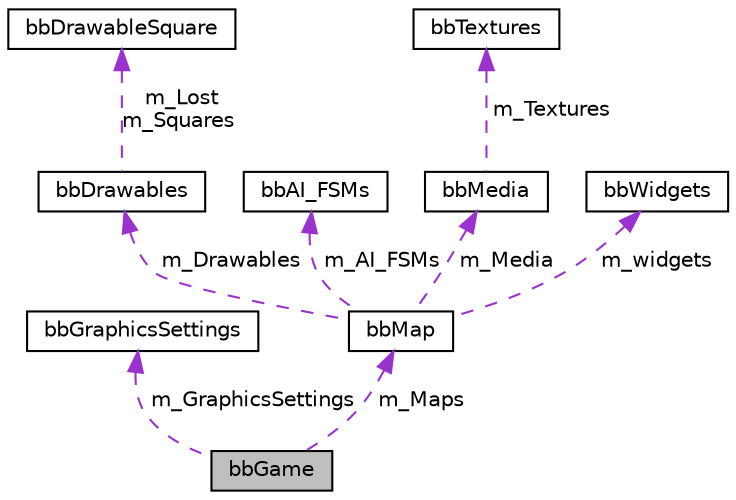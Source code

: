 digraph "bbGame"
{
 // LATEX_PDF_SIZE
  edge [fontname="Helvetica",fontsize="10",labelfontname="Helvetica",labelfontsize="10"];
  node [fontname="Helvetica",fontsize="10",shape=record];
  Node1 [label="bbGame",height=0.2,width=0.4,color="black", fillcolor="grey75", style="filled", fontcolor="black",tooltip="bbGame is the root of all data stored by the game."];
  Node2 -> Node1 [dir="back",color="darkorchid3",fontsize="10",style="dashed",label=" m_GraphicsSettings" ,fontname="Helvetica"];
  Node2 [label="bbGraphicsSettings",height=0.2,width=0.4,color="black", fillcolor="white", style="filled",URL="$structbbGraphicsSettings.html",tooltip="bbGraphicsSettings contains data pertaining to the window the game is being displayed in"];
  Node3 -> Node1 [dir="back",color="darkorchid3",fontsize="10",style="dashed",label=" m_Maps" ,fontname="Helvetica"];
  Node3 [label="bbMap",height=0.2,width=0.4,color="black", fillcolor="white", style="filled",URL="$structbbMap.html",tooltip="bbMap stores all the game data pertaining to one map in the game. There should be enough data provide..."];
  Node4 -> Node3 [dir="back",color="darkorchid3",fontsize="10",style="dashed",label=" m_Drawables" ,fontname="Helvetica"];
  Node4 [label="bbDrawables",height=0.2,width=0.4,color="black", fillcolor="white", style="filled",URL="$structbbDrawables.html",tooltip="bbDrawables contains drawables from all squares of the maps' ground surface"];
  Node5 -> Node4 [dir="back",color="darkorchid3",fontsize="10",style="dashed",label=" m_Lost\nm_Squares" ,fontname="Helvetica"];
  Node5 [label="bbDrawableSquare",height=0.2,width=0.4,color="black", fillcolor="white", style="filled",URL="$structbbDrawableSquare.html",tooltip="bbDrawableSquare contains drawables from one square of the maps' ground surface"];
  Node6 -> Node3 [dir="back",color="darkorchid3",fontsize="10",style="dashed",label=" m_AI_FSMs" ,fontname="Helvetica"];
  Node6 [label="bbAI_FSMs",height=0.2,width=0.4,color="black", fillcolor="white", style="filled",URL="$structbbAI__FSMs.html",tooltip="bbAI_FSMs is a container for objects of type bbAI_FSM"];
  Node7 -> Node3 [dir="back",color="darkorchid3",fontsize="10",style="dashed",label=" m_Media" ,fontname="Helvetica"];
  Node7 [label="bbMedia",height=0.2,width=0.4,color="black", fillcolor="white", style="filled",URL="$structbbMedia.html",tooltip="bbMedia stores all of the graphics, etc needed to display everything drawn to the screen,..."];
  Node8 -> Node7 [dir="back",color="darkorchid3",fontsize="10",style="dashed",label=" m_Textures" ,fontname="Helvetica"];
  Node8 [label="bbTextures",height=0.2,width=0.4,color="black", fillcolor="white", style="filled",URL="$structbbTextures.html",tooltip="sfTexture is define in SFML as raw pixel data bbTextures is a container for sfTextures"];
  Node9 -> Node3 [dir="back",color="darkorchid3",fontsize="10",style="dashed",label=" m_widgets" ,fontname="Helvetica"];
  Node9 [label="bbWidgets",height=0.2,width=0.4,color="black", fillcolor="white", style="filled",URL="$structbbWidgets.html",tooltip="bbWidgets is a container for objects of type bbWisget"];
}
